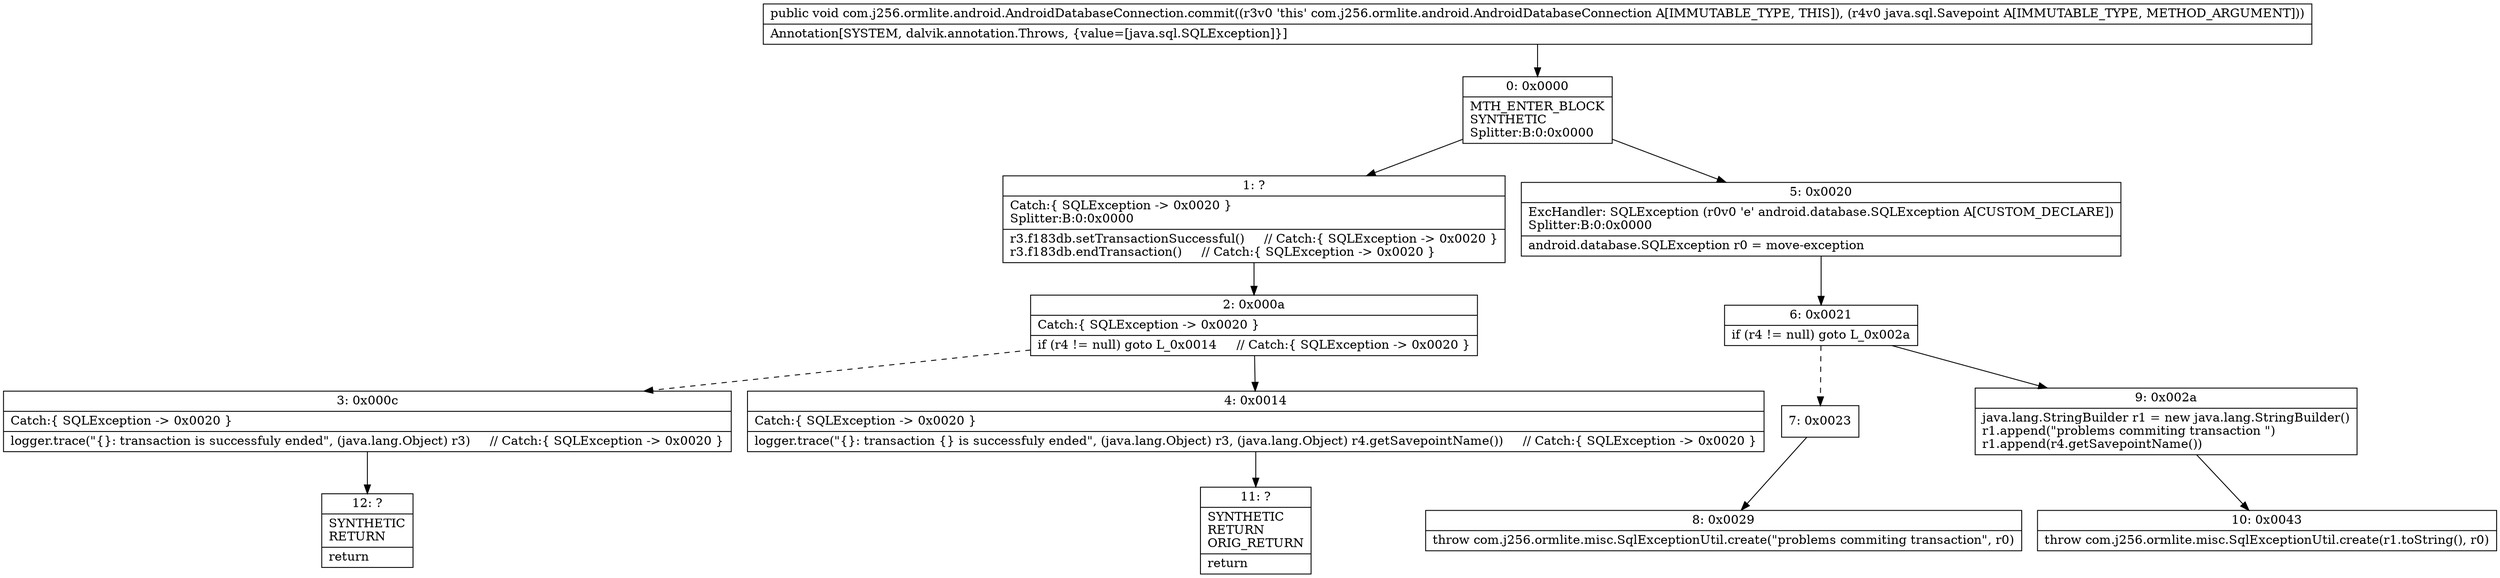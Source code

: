 digraph "CFG forcom.j256.ormlite.android.AndroidDatabaseConnection.commit(Ljava\/sql\/Savepoint;)V" {
Node_0 [shape=record,label="{0\:\ 0x0000|MTH_ENTER_BLOCK\lSYNTHETIC\lSplitter:B:0:0x0000\l}"];
Node_1 [shape=record,label="{1\:\ ?|Catch:\{ SQLException \-\> 0x0020 \}\lSplitter:B:0:0x0000\l|r3.f183db.setTransactionSuccessful()     \/\/ Catch:\{ SQLException \-\> 0x0020 \}\lr3.f183db.endTransaction()     \/\/ Catch:\{ SQLException \-\> 0x0020 \}\l}"];
Node_2 [shape=record,label="{2\:\ 0x000a|Catch:\{ SQLException \-\> 0x0020 \}\l|if (r4 != null) goto L_0x0014     \/\/ Catch:\{ SQLException \-\> 0x0020 \}\l}"];
Node_3 [shape=record,label="{3\:\ 0x000c|Catch:\{ SQLException \-\> 0x0020 \}\l|logger.trace(\"\{\}: transaction is successfuly ended\", (java.lang.Object) r3)     \/\/ Catch:\{ SQLException \-\> 0x0020 \}\l}"];
Node_4 [shape=record,label="{4\:\ 0x0014|Catch:\{ SQLException \-\> 0x0020 \}\l|logger.trace(\"\{\}: transaction \{\} is successfuly ended\", (java.lang.Object) r3, (java.lang.Object) r4.getSavepointName())     \/\/ Catch:\{ SQLException \-\> 0x0020 \}\l}"];
Node_5 [shape=record,label="{5\:\ 0x0020|ExcHandler: SQLException (r0v0 'e' android.database.SQLException A[CUSTOM_DECLARE])\lSplitter:B:0:0x0000\l|android.database.SQLException r0 = move\-exception\l}"];
Node_6 [shape=record,label="{6\:\ 0x0021|if (r4 != null) goto L_0x002a\l}"];
Node_7 [shape=record,label="{7\:\ 0x0023}"];
Node_8 [shape=record,label="{8\:\ 0x0029|throw com.j256.ormlite.misc.SqlExceptionUtil.create(\"problems commiting transaction\", r0)\l}"];
Node_9 [shape=record,label="{9\:\ 0x002a|java.lang.StringBuilder r1 = new java.lang.StringBuilder()\lr1.append(\"problems commiting transaction \")\lr1.append(r4.getSavepointName())\l}"];
Node_10 [shape=record,label="{10\:\ 0x0043|throw com.j256.ormlite.misc.SqlExceptionUtil.create(r1.toString(), r0)\l}"];
Node_11 [shape=record,label="{11\:\ ?|SYNTHETIC\lRETURN\lORIG_RETURN\l|return\l}"];
Node_12 [shape=record,label="{12\:\ ?|SYNTHETIC\lRETURN\l|return\l}"];
MethodNode[shape=record,label="{public void com.j256.ormlite.android.AndroidDatabaseConnection.commit((r3v0 'this' com.j256.ormlite.android.AndroidDatabaseConnection A[IMMUTABLE_TYPE, THIS]), (r4v0 java.sql.Savepoint A[IMMUTABLE_TYPE, METHOD_ARGUMENT]))  | Annotation[SYSTEM, dalvik.annotation.Throws, \{value=[java.sql.SQLException]\}]\l}"];
MethodNode -> Node_0;
Node_0 -> Node_1;
Node_0 -> Node_5;
Node_1 -> Node_2;
Node_2 -> Node_3[style=dashed];
Node_2 -> Node_4;
Node_3 -> Node_12;
Node_4 -> Node_11;
Node_5 -> Node_6;
Node_6 -> Node_7[style=dashed];
Node_6 -> Node_9;
Node_7 -> Node_8;
Node_9 -> Node_10;
}

